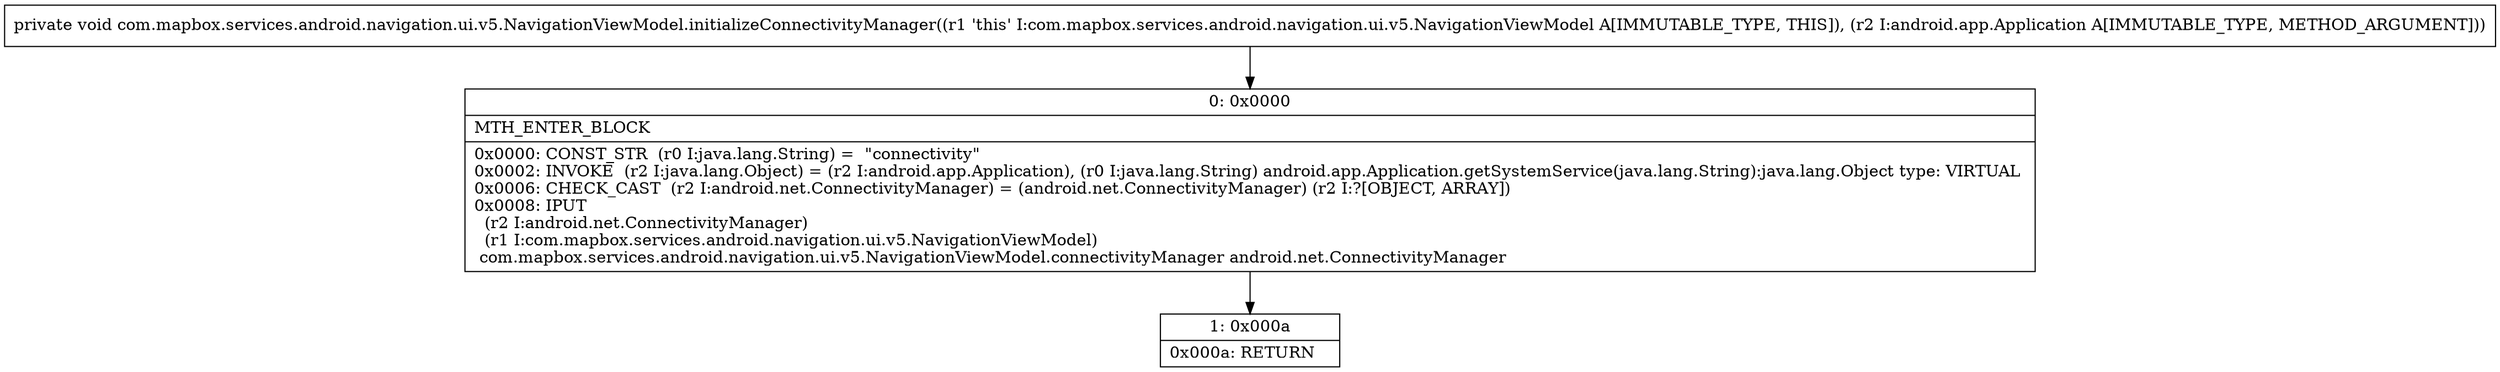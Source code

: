 digraph "CFG forcom.mapbox.services.android.navigation.ui.v5.NavigationViewModel.initializeConnectivityManager(Landroid\/app\/Application;)V" {
Node_0 [shape=record,label="{0\:\ 0x0000|MTH_ENTER_BLOCK\l|0x0000: CONST_STR  (r0 I:java.lang.String) =  \"connectivity\" \l0x0002: INVOKE  (r2 I:java.lang.Object) = (r2 I:android.app.Application), (r0 I:java.lang.String) android.app.Application.getSystemService(java.lang.String):java.lang.Object type: VIRTUAL \l0x0006: CHECK_CAST  (r2 I:android.net.ConnectivityManager) = (android.net.ConnectivityManager) (r2 I:?[OBJECT, ARRAY]) \l0x0008: IPUT  \l  (r2 I:android.net.ConnectivityManager)\l  (r1 I:com.mapbox.services.android.navigation.ui.v5.NavigationViewModel)\l com.mapbox.services.android.navigation.ui.v5.NavigationViewModel.connectivityManager android.net.ConnectivityManager \l}"];
Node_1 [shape=record,label="{1\:\ 0x000a|0x000a: RETURN   \l}"];
MethodNode[shape=record,label="{private void com.mapbox.services.android.navigation.ui.v5.NavigationViewModel.initializeConnectivityManager((r1 'this' I:com.mapbox.services.android.navigation.ui.v5.NavigationViewModel A[IMMUTABLE_TYPE, THIS]), (r2 I:android.app.Application A[IMMUTABLE_TYPE, METHOD_ARGUMENT])) }"];
MethodNode -> Node_0;
Node_0 -> Node_1;
}

